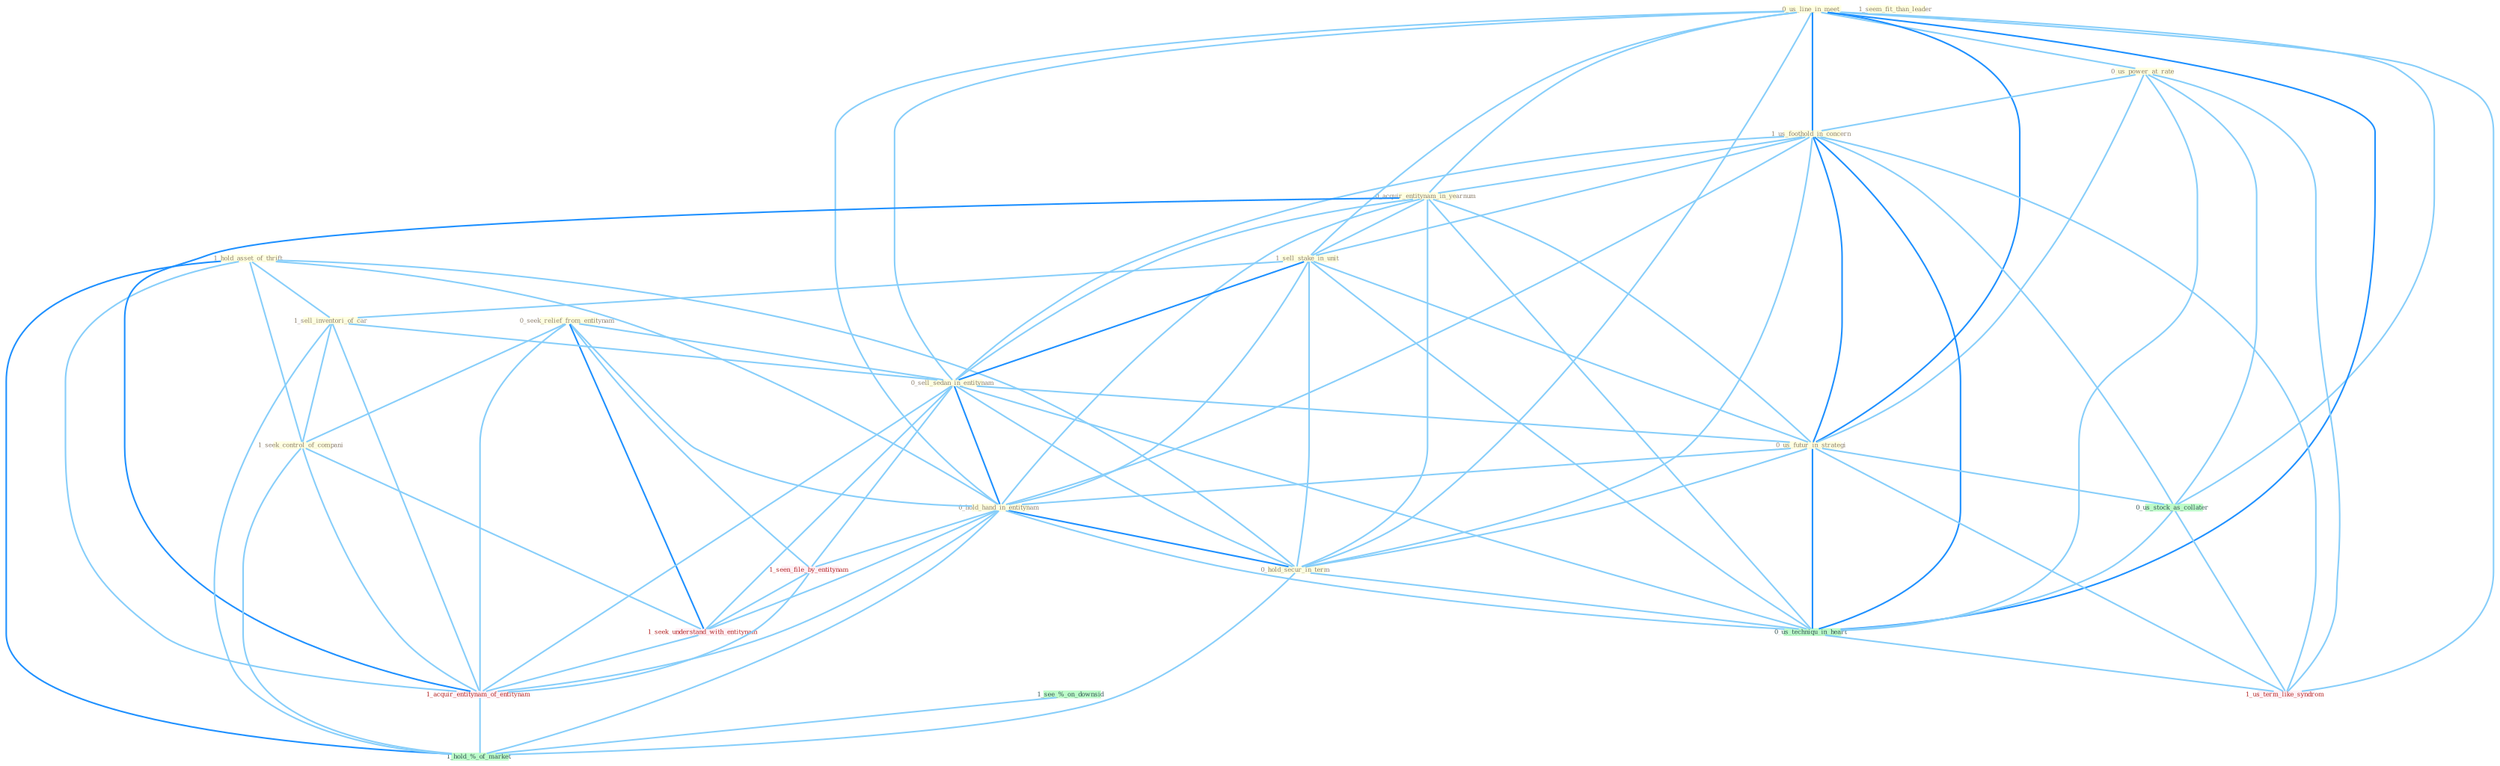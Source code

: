Graph G{ 
    node
    [shape=polygon,style=filled,width=.5,height=.06,color="#BDFCC9",fixedsize=true,fontsize=4,
    fontcolor="#2f4f4f"];
    {node
    [color="#ffffe0", fontcolor="#8b7d6b"] "0_seek_relief_from_entitynam " "0_us_line_in_meet " "0_us_power_at_rate " "1_seem_fit_than_leader " "1_us_foothold_in_concern " "1_hold_asset_of_thrift " "0_acquir_entitynam_in_yearnum " "1_sell_stake_in_unit " "1_sell_inventori_of_car " "1_seek_control_of_compani " "0_sell_sedan_in_entitynam " "0_us_futur_in_strategi " "0_hold_hand_in_entitynam " "0_hold_secur_in_term "}
{node [color="#fff0f5", fontcolor="#b22222"] "1_seen_file_by_entitynam " "1_seek_understand_with_entitynam " "1_acquir_entitynam_of_entitynam " "1_us_term_like_syndrom "}
edge [color="#B0E2FF"];

	"0_seek_relief_from_entitynam " -- "1_seek_control_of_compani " [w="1", color="#87cefa" ];
	"0_seek_relief_from_entitynam " -- "0_sell_sedan_in_entitynam " [w="1", color="#87cefa" ];
	"0_seek_relief_from_entitynam " -- "0_hold_hand_in_entitynam " [w="1", color="#87cefa" ];
	"0_seek_relief_from_entitynam " -- "1_seen_file_by_entitynam " [w="1", color="#87cefa" ];
	"0_seek_relief_from_entitynam " -- "1_seek_understand_with_entitynam " [w="2", color="#1e90ff" , len=0.8];
	"0_seek_relief_from_entitynam " -- "1_acquir_entitynam_of_entitynam " [w="1", color="#87cefa" ];
	"0_us_line_in_meet " -- "0_us_power_at_rate " [w="1", color="#87cefa" ];
	"0_us_line_in_meet " -- "1_us_foothold_in_concern " [w="2", color="#1e90ff" , len=0.8];
	"0_us_line_in_meet " -- "0_acquir_entitynam_in_yearnum " [w="1", color="#87cefa" ];
	"0_us_line_in_meet " -- "1_sell_stake_in_unit " [w="1", color="#87cefa" ];
	"0_us_line_in_meet " -- "0_sell_sedan_in_entitynam " [w="1", color="#87cefa" ];
	"0_us_line_in_meet " -- "0_us_futur_in_strategi " [w="2", color="#1e90ff" , len=0.8];
	"0_us_line_in_meet " -- "0_hold_hand_in_entitynam " [w="1", color="#87cefa" ];
	"0_us_line_in_meet " -- "0_hold_secur_in_term " [w="1", color="#87cefa" ];
	"0_us_line_in_meet " -- "0_us_stock_as_collater " [w="1", color="#87cefa" ];
	"0_us_line_in_meet " -- "0_us_techniqu_in_heart " [w="2", color="#1e90ff" , len=0.8];
	"0_us_line_in_meet " -- "1_us_term_like_syndrom " [w="1", color="#87cefa" ];
	"0_us_power_at_rate " -- "1_us_foothold_in_concern " [w="1", color="#87cefa" ];
	"0_us_power_at_rate " -- "0_us_futur_in_strategi " [w="1", color="#87cefa" ];
	"0_us_power_at_rate " -- "0_us_stock_as_collater " [w="1", color="#87cefa" ];
	"0_us_power_at_rate " -- "0_us_techniqu_in_heart " [w="1", color="#87cefa" ];
	"0_us_power_at_rate " -- "1_us_term_like_syndrom " [w="1", color="#87cefa" ];
	"1_us_foothold_in_concern " -- "0_acquir_entitynam_in_yearnum " [w="1", color="#87cefa" ];
	"1_us_foothold_in_concern " -- "1_sell_stake_in_unit " [w="1", color="#87cefa" ];
	"1_us_foothold_in_concern " -- "0_sell_sedan_in_entitynam " [w="1", color="#87cefa" ];
	"1_us_foothold_in_concern " -- "0_us_futur_in_strategi " [w="2", color="#1e90ff" , len=0.8];
	"1_us_foothold_in_concern " -- "0_hold_hand_in_entitynam " [w="1", color="#87cefa" ];
	"1_us_foothold_in_concern " -- "0_hold_secur_in_term " [w="1", color="#87cefa" ];
	"1_us_foothold_in_concern " -- "0_us_stock_as_collater " [w="1", color="#87cefa" ];
	"1_us_foothold_in_concern " -- "0_us_techniqu_in_heart " [w="2", color="#1e90ff" , len=0.8];
	"1_us_foothold_in_concern " -- "1_us_term_like_syndrom " [w="1", color="#87cefa" ];
	"1_hold_asset_of_thrift " -- "1_sell_inventori_of_car " [w="1", color="#87cefa" ];
	"1_hold_asset_of_thrift " -- "1_seek_control_of_compani " [w="1", color="#87cefa" ];
	"1_hold_asset_of_thrift " -- "0_hold_hand_in_entitynam " [w="1", color="#87cefa" ];
	"1_hold_asset_of_thrift " -- "0_hold_secur_in_term " [w="1", color="#87cefa" ];
	"1_hold_asset_of_thrift " -- "1_acquir_entitynam_of_entitynam " [w="1", color="#87cefa" ];
	"1_hold_asset_of_thrift " -- "1_hold_%_of_market " [w="2", color="#1e90ff" , len=0.8];
	"0_acquir_entitynam_in_yearnum " -- "1_sell_stake_in_unit " [w="1", color="#87cefa" ];
	"0_acquir_entitynam_in_yearnum " -- "0_sell_sedan_in_entitynam " [w="1", color="#87cefa" ];
	"0_acquir_entitynam_in_yearnum " -- "0_us_futur_in_strategi " [w="1", color="#87cefa" ];
	"0_acquir_entitynam_in_yearnum " -- "0_hold_hand_in_entitynam " [w="1", color="#87cefa" ];
	"0_acquir_entitynam_in_yearnum " -- "0_hold_secur_in_term " [w="1", color="#87cefa" ];
	"0_acquir_entitynam_in_yearnum " -- "1_acquir_entitynam_of_entitynam " [w="2", color="#1e90ff" , len=0.8];
	"0_acquir_entitynam_in_yearnum " -- "0_us_techniqu_in_heart " [w="1", color="#87cefa" ];
	"1_sell_stake_in_unit " -- "1_sell_inventori_of_car " [w="1", color="#87cefa" ];
	"1_sell_stake_in_unit " -- "0_sell_sedan_in_entitynam " [w="2", color="#1e90ff" , len=0.8];
	"1_sell_stake_in_unit " -- "0_us_futur_in_strategi " [w="1", color="#87cefa" ];
	"1_sell_stake_in_unit " -- "0_hold_hand_in_entitynam " [w="1", color="#87cefa" ];
	"1_sell_stake_in_unit " -- "0_hold_secur_in_term " [w="1", color="#87cefa" ];
	"1_sell_stake_in_unit " -- "0_us_techniqu_in_heart " [w="1", color="#87cefa" ];
	"1_sell_inventori_of_car " -- "1_seek_control_of_compani " [w="1", color="#87cefa" ];
	"1_sell_inventori_of_car " -- "0_sell_sedan_in_entitynam " [w="1", color="#87cefa" ];
	"1_sell_inventori_of_car " -- "1_acquir_entitynam_of_entitynam " [w="1", color="#87cefa" ];
	"1_sell_inventori_of_car " -- "1_hold_%_of_market " [w="1", color="#87cefa" ];
	"1_seek_control_of_compani " -- "1_seek_understand_with_entitynam " [w="1", color="#87cefa" ];
	"1_seek_control_of_compani " -- "1_acquir_entitynam_of_entitynam " [w="1", color="#87cefa" ];
	"1_seek_control_of_compani " -- "1_hold_%_of_market " [w="1", color="#87cefa" ];
	"0_sell_sedan_in_entitynam " -- "0_us_futur_in_strategi " [w="1", color="#87cefa" ];
	"0_sell_sedan_in_entitynam " -- "0_hold_hand_in_entitynam " [w="2", color="#1e90ff" , len=0.8];
	"0_sell_sedan_in_entitynam " -- "0_hold_secur_in_term " [w="1", color="#87cefa" ];
	"0_sell_sedan_in_entitynam " -- "1_seen_file_by_entitynam " [w="1", color="#87cefa" ];
	"0_sell_sedan_in_entitynam " -- "1_seek_understand_with_entitynam " [w="1", color="#87cefa" ];
	"0_sell_sedan_in_entitynam " -- "1_acquir_entitynam_of_entitynam " [w="1", color="#87cefa" ];
	"0_sell_sedan_in_entitynam " -- "0_us_techniqu_in_heart " [w="1", color="#87cefa" ];
	"0_us_futur_in_strategi " -- "0_hold_hand_in_entitynam " [w="1", color="#87cefa" ];
	"0_us_futur_in_strategi " -- "0_hold_secur_in_term " [w="1", color="#87cefa" ];
	"0_us_futur_in_strategi " -- "0_us_stock_as_collater " [w="1", color="#87cefa" ];
	"0_us_futur_in_strategi " -- "0_us_techniqu_in_heart " [w="2", color="#1e90ff" , len=0.8];
	"0_us_futur_in_strategi " -- "1_us_term_like_syndrom " [w="1", color="#87cefa" ];
	"0_hold_hand_in_entitynam " -- "0_hold_secur_in_term " [w="2", color="#1e90ff" , len=0.8];
	"0_hold_hand_in_entitynam " -- "1_seen_file_by_entitynam " [w="1", color="#87cefa" ];
	"0_hold_hand_in_entitynam " -- "1_seek_understand_with_entitynam " [w="1", color="#87cefa" ];
	"0_hold_hand_in_entitynam " -- "1_acquir_entitynam_of_entitynam " [w="1", color="#87cefa" ];
	"0_hold_hand_in_entitynam " -- "0_us_techniqu_in_heart " [w="1", color="#87cefa" ];
	"0_hold_hand_in_entitynam " -- "1_hold_%_of_market " [w="1", color="#87cefa" ];
	"0_hold_secur_in_term " -- "0_us_techniqu_in_heart " [w="1", color="#87cefa" ];
	"0_hold_secur_in_term " -- "1_hold_%_of_market " [w="1", color="#87cefa" ];
	"1_seen_file_by_entitynam " -- "1_seek_understand_with_entitynam " [w="1", color="#87cefa" ];
	"1_seen_file_by_entitynam " -- "1_acquir_entitynam_of_entitynam " [w="1", color="#87cefa" ];
	"0_us_stock_as_collater " -- "0_us_techniqu_in_heart " [w="1", color="#87cefa" ];
	"0_us_stock_as_collater " -- "1_us_term_like_syndrom " [w="1", color="#87cefa" ];
	"1_seek_understand_with_entitynam " -- "1_acquir_entitynam_of_entitynam " [w="1", color="#87cefa" ];
	"1_acquir_entitynam_of_entitynam " -- "1_hold_%_of_market " [w="1", color="#87cefa" ];
	"0_us_techniqu_in_heart " -- "1_us_term_like_syndrom " [w="1", color="#87cefa" ];
	"1_see_%_on_downsid " -- "1_hold_%_of_market " [w="1", color="#87cefa" ];
}